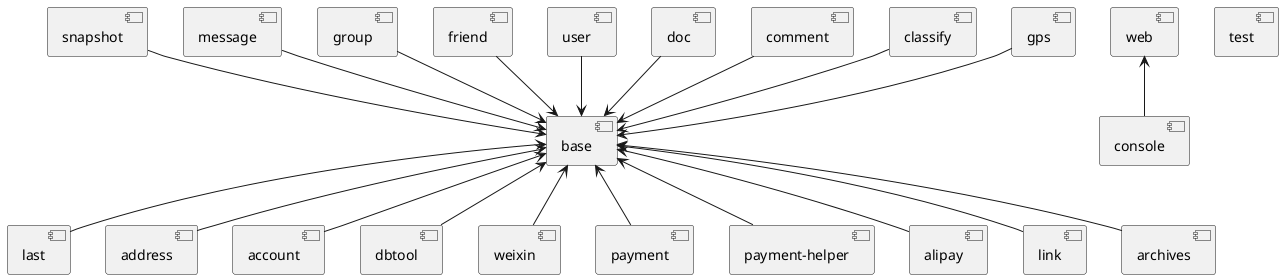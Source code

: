 @startuml

[base] <-u- [gps]
[base] <-u- [classify]
[base] <-u- [comment]
[base] <-u- [doc]
[base] <-u- [user]
[base] <-u- [friend]
[base] <-u- [group]
[base] <-u- [message]
[base] <-u- [snapshot]
[base] <-- [last]
[base] <-- [address]
[base] <-- [account]
[base] <-- [dbtool]
[base] <-- [weixin]
[base] <-- [payment]
[base] <-- [payment-helper]
[base] <-- [alipay]
[base] <-- [link]
[base] <-- [archives]

[web] <-- [console]

[test]

@enduml
